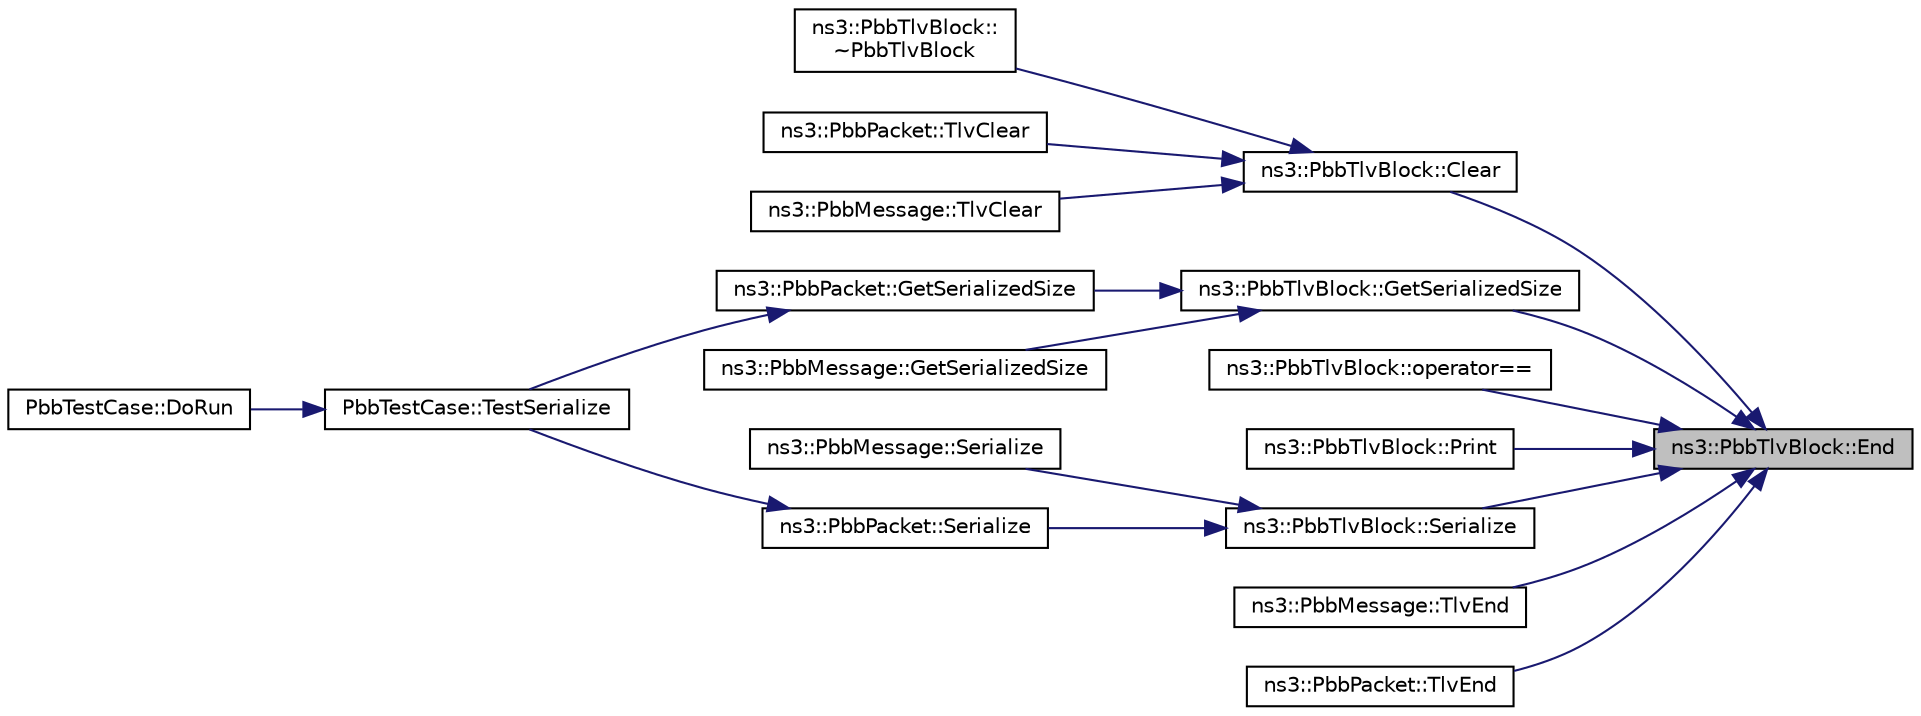 digraph "ns3::PbbTlvBlock::End"
{
 // LATEX_PDF_SIZE
  edge [fontname="Helvetica",fontsize="10",labelfontname="Helvetica",labelfontsize="10"];
  node [fontname="Helvetica",fontsize="10",shape=record];
  rankdir="RL";
  Node1 [label="ns3::PbbTlvBlock::End",height=0.2,width=0.4,color="black", fillcolor="grey75", style="filled", fontcolor="black",tooltip=" "];
  Node1 -> Node2 [dir="back",color="midnightblue",fontsize="10",style="solid",fontname="Helvetica"];
  Node2 [label="ns3::PbbTlvBlock::Clear",height=0.2,width=0.4,color="black", fillcolor="white", style="filled",URL="$classns3_1_1_pbb_tlv_block.html#a1b1afdc788fab87d517c3edc1c55a9e5",tooltip="Removes all TLVs from this block."];
  Node2 -> Node3 [dir="back",color="midnightblue",fontsize="10",style="solid",fontname="Helvetica"];
  Node3 [label="ns3::PbbTlvBlock::\l~PbbTlvBlock",height=0.2,width=0.4,color="black", fillcolor="white", style="filled",URL="$classns3_1_1_pbb_tlv_block.html#afe9b31571ee46c67d8bd0a3bec4adab0",tooltip=" "];
  Node2 -> Node4 [dir="back",color="midnightblue",fontsize="10",style="solid",fontname="Helvetica"];
  Node4 [label="ns3::PbbPacket::TlvClear",height=0.2,width=0.4,color="black", fillcolor="white", style="filled",URL="$classns3_1_1_pbb_packet.html#adfa30af31b9a4f5c5e6afa5469deb458",tooltip="Removes all packet TLVs from this packet."];
  Node2 -> Node5 [dir="back",color="midnightblue",fontsize="10",style="solid",fontname="Helvetica"];
  Node5 [label="ns3::PbbMessage::TlvClear",height=0.2,width=0.4,color="black", fillcolor="white", style="filled",URL="$classns3_1_1_pbb_message.html#aabfb2717000086ef151658931a4d3b4c",tooltip="Removes all message TLVs from this block."];
  Node1 -> Node6 [dir="back",color="midnightblue",fontsize="10",style="solid",fontname="Helvetica"];
  Node6 [label="ns3::PbbTlvBlock::GetSerializedSize",height=0.2,width=0.4,color="black", fillcolor="white", style="filled",URL="$classns3_1_1_pbb_tlv_block.html#ac220eb20a34f9cab25045fea26662ecf",tooltip=" "];
  Node6 -> Node7 [dir="back",color="midnightblue",fontsize="10",style="solid",fontname="Helvetica"];
  Node7 [label="ns3::PbbPacket::GetSerializedSize",height=0.2,width=0.4,color="black", fillcolor="white", style="filled",URL="$classns3_1_1_pbb_packet.html#a1cc7aa58c35baa9bd8b38aff921040ec",tooltip=" "];
  Node7 -> Node8 [dir="back",color="midnightblue",fontsize="10",style="solid",fontname="Helvetica"];
  Node8 [label="PbbTestCase::TestSerialize",height=0.2,width=0.4,color="black", fillcolor="white", style="filled",URL="$class_pbb_test_case.html#af46a68e3ac1ac6a3acba3db64974cba8",tooltip="Serialization."];
  Node8 -> Node9 [dir="back",color="midnightblue",fontsize="10",style="solid",fontname="Helvetica"];
  Node9 [label="PbbTestCase::DoRun",height=0.2,width=0.4,color="black", fillcolor="white", style="filled",URL="$class_pbb_test_case.html#a7e27e798743b0fee57106bdc3ff63a1c",tooltip="Implementation to actually run this TestCase."];
  Node6 -> Node10 [dir="back",color="midnightblue",fontsize="10",style="solid",fontname="Helvetica"];
  Node10 [label="ns3::PbbMessage::GetSerializedSize",height=0.2,width=0.4,color="black", fillcolor="white", style="filled",URL="$classns3_1_1_pbb_message.html#ae89cdb0ed4e83800cf168071db41bf3c",tooltip=" "];
  Node1 -> Node11 [dir="back",color="midnightblue",fontsize="10",style="solid",fontname="Helvetica"];
  Node11 [label="ns3::PbbTlvBlock::operator==",height=0.2,width=0.4,color="black", fillcolor="white", style="filled",URL="$classns3_1_1_pbb_tlv_block.html#a1da78e249d9fdafa3ea188d39cdde087",tooltip="Equality operator for PbbTlvBlock."];
  Node1 -> Node12 [dir="back",color="midnightblue",fontsize="10",style="solid",fontname="Helvetica"];
  Node12 [label="ns3::PbbTlvBlock::Print",height=0.2,width=0.4,color="black", fillcolor="white", style="filled",URL="$classns3_1_1_pbb_tlv_block.html#abb34ad0a10337e50cc56ae336f232171",tooltip="Pretty-prints the contents of this block, with specified indentation."];
  Node1 -> Node13 [dir="back",color="midnightblue",fontsize="10",style="solid",fontname="Helvetica"];
  Node13 [label="ns3::PbbTlvBlock::Serialize",height=0.2,width=0.4,color="black", fillcolor="white", style="filled",URL="$classns3_1_1_pbb_tlv_block.html#a251afa54b90bfed7efa465003f49de40",tooltip="Serializes this block into the specified buffer."];
  Node13 -> Node14 [dir="back",color="midnightblue",fontsize="10",style="solid",fontname="Helvetica"];
  Node14 [label="ns3::PbbMessage::Serialize",height=0.2,width=0.4,color="black", fillcolor="white", style="filled",URL="$classns3_1_1_pbb_message.html#a4fa39889000cdf6a53dedd33d8c8a0c7",tooltip="Serializes this message into the specified buffer."];
  Node13 -> Node15 [dir="back",color="midnightblue",fontsize="10",style="solid",fontname="Helvetica"];
  Node15 [label="ns3::PbbPacket::Serialize",height=0.2,width=0.4,color="black", fillcolor="white", style="filled",URL="$classns3_1_1_pbb_packet.html#ae3ae2849a71abf2d4177b3bf1f99ecc8",tooltip="Serializes this packet into the specified buffer."];
  Node15 -> Node8 [dir="back",color="midnightblue",fontsize="10",style="solid",fontname="Helvetica"];
  Node1 -> Node16 [dir="back",color="midnightblue",fontsize="10",style="solid",fontname="Helvetica"];
  Node16 [label="ns3::PbbMessage::TlvEnd",height=0.2,width=0.4,color="black", fillcolor="white", style="filled",URL="$classns3_1_1_pbb_message.html#ae86cc35bbc87659cebbeed53d63d5357",tooltip=" "];
  Node1 -> Node17 [dir="back",color="midnightblue",fontsize="10",style="solid",fontname="Helvetica"];
  Node17 [label="ns3::PbbPacket::TlvEnd",height=0.2,width=0.4,color="black", fillcolor="white", style="filled",URL="$classns3_1_1_pbb_packet.html#a53808445dc0e1ae038820f1dfe074df0",tooltip=" "];
}

